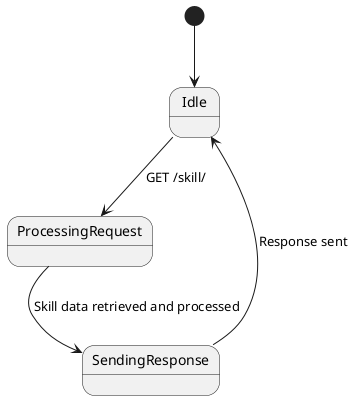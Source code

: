 @startuml
[*] --> Idle
Idle --> ProcessingRequest : GET /skill/
ProcessingRequest --> SendingResponse : Skill data retrieved and processed
SendingResponse --> Idle : Response sent
@enduml
